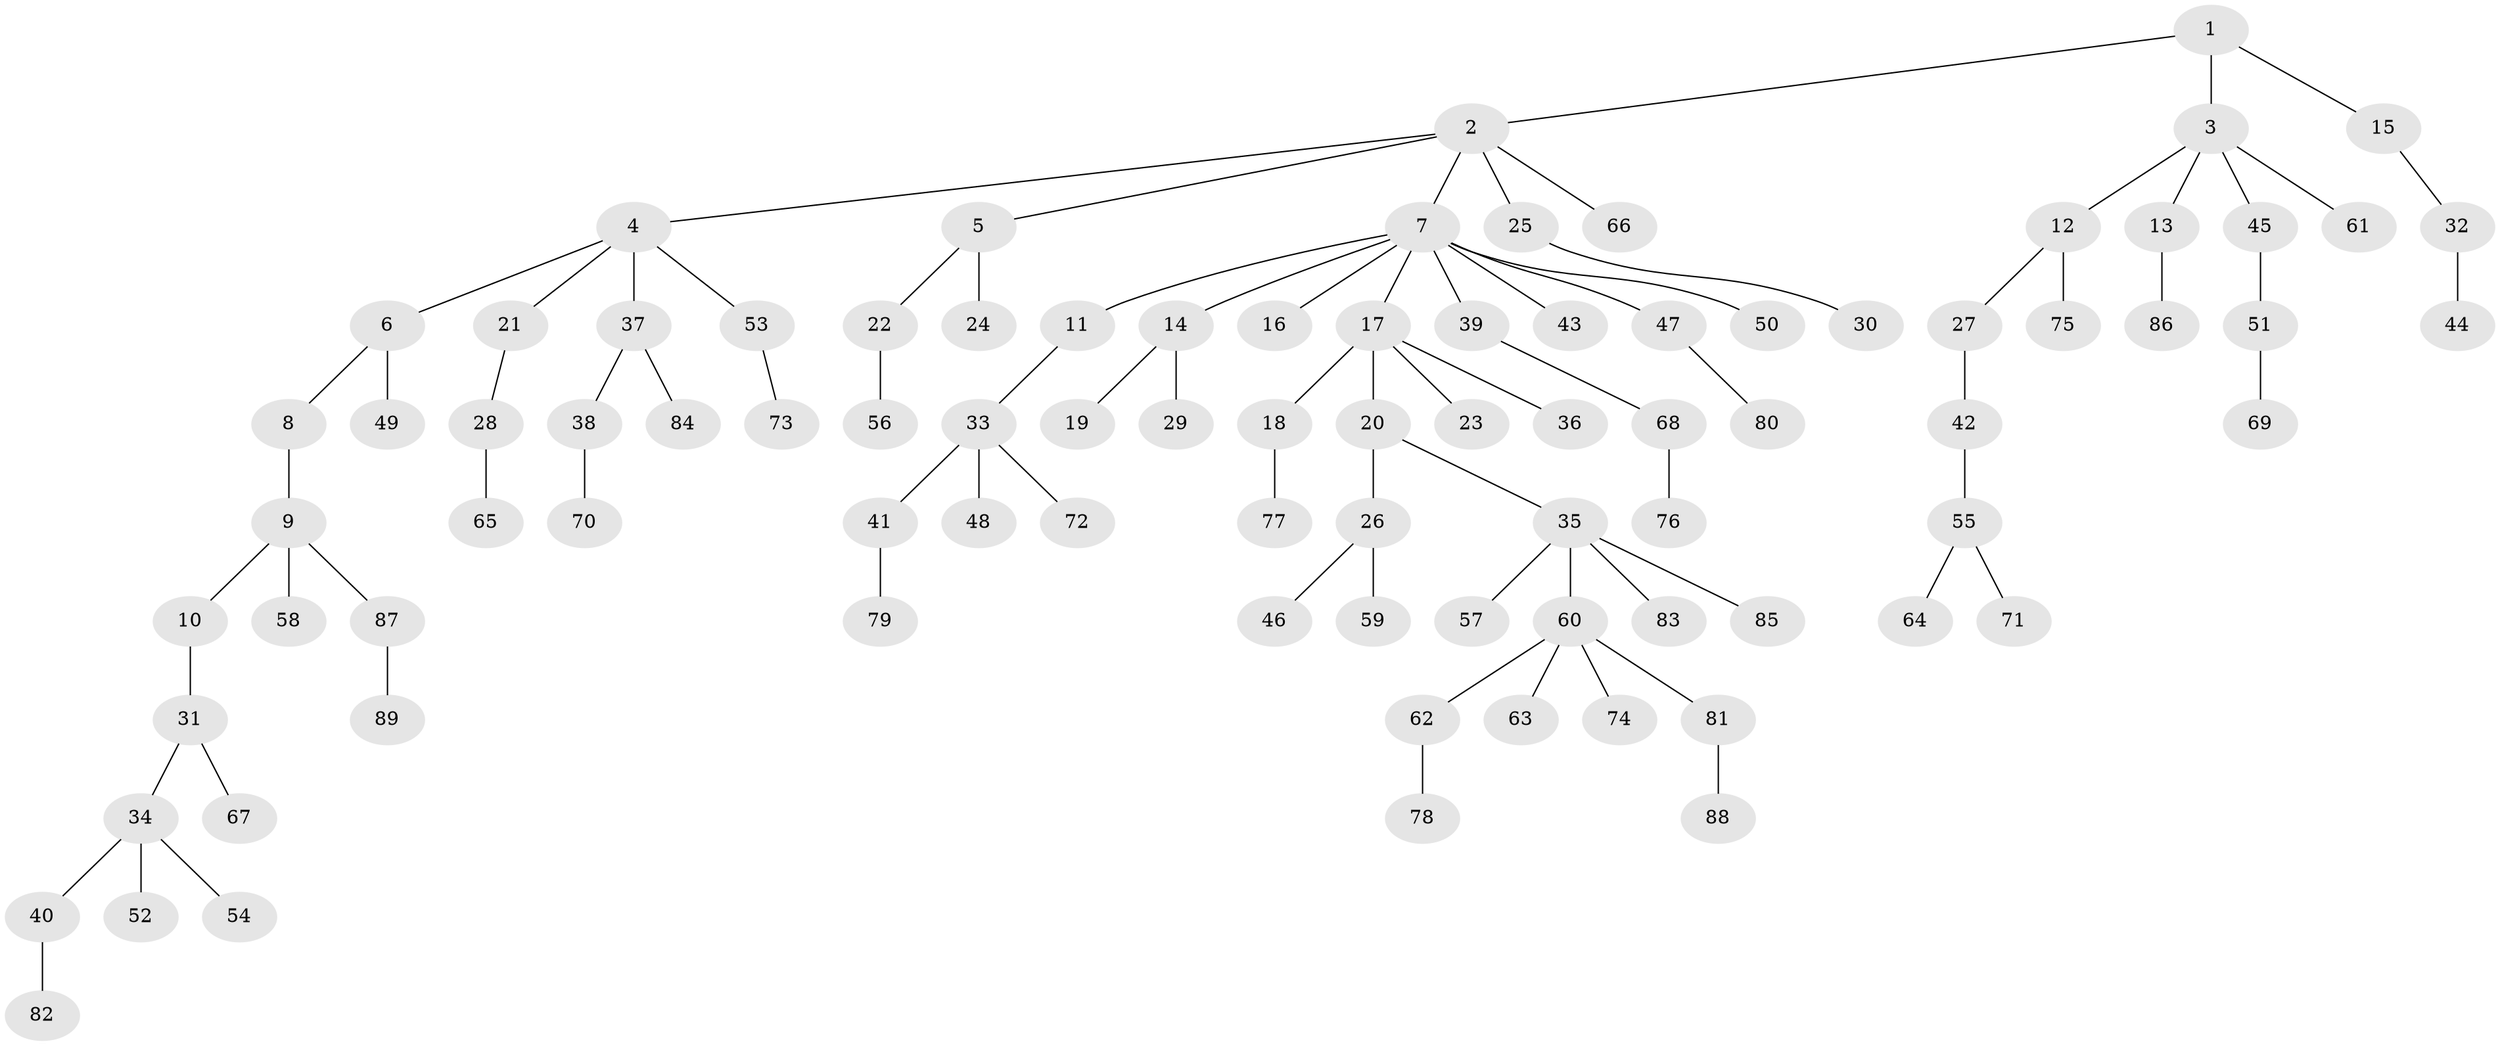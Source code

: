 // coarse degree distribution, {3: 0.0847457627118644, 9: 0.03389830508474576, 4: 0.06779661016949153, 2: 0.23728813559322035, 1: 0.559322033898305, 6: 0.01694915254237288}
// Generated by graph-tools (version 1.1) at 2025/52/02/27/25 19:52:11]
// undirected, 89 vertices, 88 edges
graph export_dot {
graph [start="1"]
  node [color=gray90,style=filled];
  1;
  2;
  3;
  4;
  5;
  6;
  7;
  8;
  9;
  10;
  11;
  12;
  13;
  14;
  15;
  16;
  17;
  18;
  19;
  20;
  21;
  22;
  23;
  24;
  25;
  26;
  27;
  28;
  29;
  30;
  31;
  32;
  33;
  34;
  35;
  36;
  37;
  38;
  39;
  40;
  41;
  42;
  43;
  44;
  45;
  46;
  47;
  48;
  49;
  50;
  51;
  52;
  53;
  54;
  55;
  56;
  57;
  58;
  59;
  60;
  61;
  62;
  63;
  64;
  65;
  66;
  67;
  68;
  69;
  70;
  71;
  72;
  73;
  74;
  75;
  76;
  77;
  78;
  79;
  80;
  81;
  82;
  83;
  84;
  85;
  86;
  87;
  88;
  89;
  1 -- 2;
  1 -- 3;
  1 -- 15;
  2 -- 4;
  2 -- 5;
  2 -- 7;
  2 -- 25;
  2 -- 66;
  3 -- 12;
  3 -- 13;
  3 -- 45;
  3 -- 61;
  4 -- 6;
  4 -- 21;
  4 -- 37;
  4 -- 53;
  5 -- 22;
  5 -- 24;
  6 -- 8;
  6 -- 49;
  7 -- 11;
  7 -- 14;
  7 -- 16;
  7 -- 17;
  7 -- 39;
  7 -- 43;
  7 -- 47;
  7 -- 50;
  8 -- 9;
  9 -- 10;
  9 -- 58;
  9 -- 87;
  10 -- 31;
  11 -- 33;
  12 -- 27;
  12 -- 75;
  13 -- 86;
  14 -- 19;
  14 -- 29;
  15 -- 32;
  17 -- 18;
  17 -- 20;
  17 -- 23;
  17 -- 36;
  18 -- 77;
  20 -- 26;
  20 -- 35;
  21 -- 28;
  22 -- 56;
  25 -- 30;
  26 -- 46;
  26 -- 59;
  27 -- 42;
  28 -- 65;
  31 -- 34;
  31 -- 67;
  32 -- 44;
  33 -- 41;
  33 -- 48;
  33 -- 72;
  34 -- 40;
  34 -- 52;
  34 -- 54;
  35 -- 57;
  35 -- 60;
  35 -- 83;
  35 -- 85;
  37 -- 38;
  37 -- 84;
  38 -- 70;
  39 -- 68;
  40 -- 82;
  41 -- 79;
  42 -- 55;
  45 -- 51;
  47 -- 80;
  51 -- 69;
  53 -- 73;
  55 -- 64;
  55 -- 71;
  60 -- 62;
  60 -- 63;
  60 -- 74;
  60 -- 81;
  62 -- 78;
  68 -- 76;
  81 -- 88;
  87 -- 89;
}
